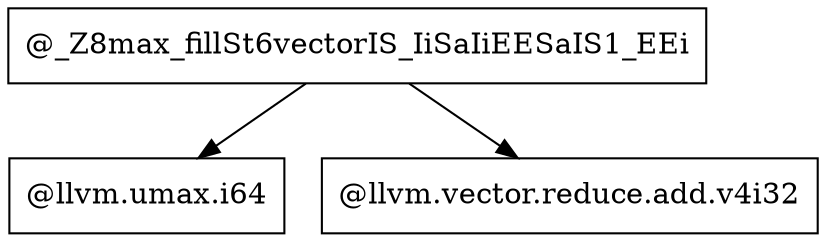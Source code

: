 digraph "Call Graph" {
  node [shape=box];
  "@_Z8max_fillSt6vectorIS_IiSaIiEESaIS1_EEi" -> "@llvm.umax.i64";
  "@_Z8max_fillSt6vectorIS_IiSaIiEESaIS1_EEi" -> "@llvm.vector.reduce.add.v4i32";
}